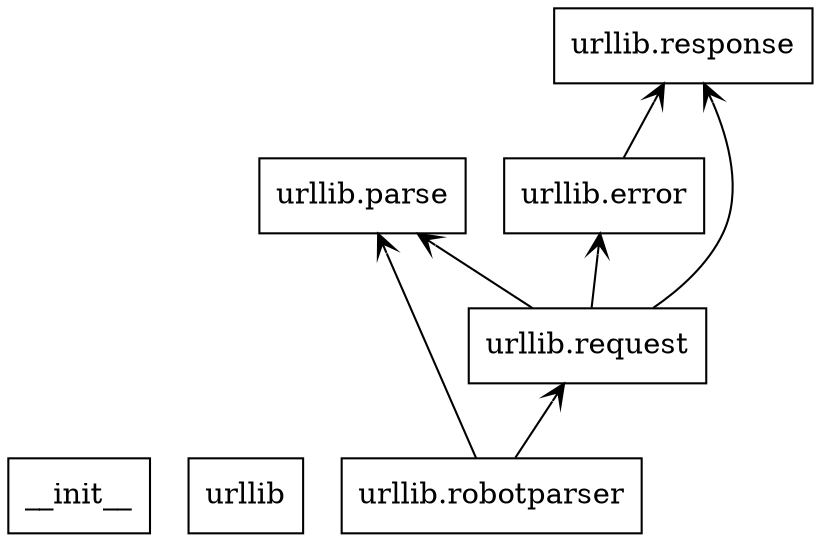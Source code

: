 digraph "packages_No_Name" {
charset="utf-8"
rankdir=BT
"0" [label="__init__", shape="box"];
"1" [label="urllib", shape="box"];
"2" [label="urllib.error", shape="box"];
"3" [label="urllib.parse", shape="box"];
"4" [label="urllib.request", shape="box"];
"5" [label="urllib.response", shape="box"];
"6" [label="urllib.robotparser", shape="box"];
"2" -> "5" [arrowhead="open", arrowtail="none"];
"4" -> "2" [arrowhead="open", arrowtail="none"];
"4" -> "3" [arrowhead="open", arrowtail="none"];
"4" -> "5" [arrowhead="open", arrowtail="none"];
"6" -> "3" [arrowhead="open", arrowtail="none"];
"6" -> "4" [arrowhead="open", arrowtail="none"];
}
